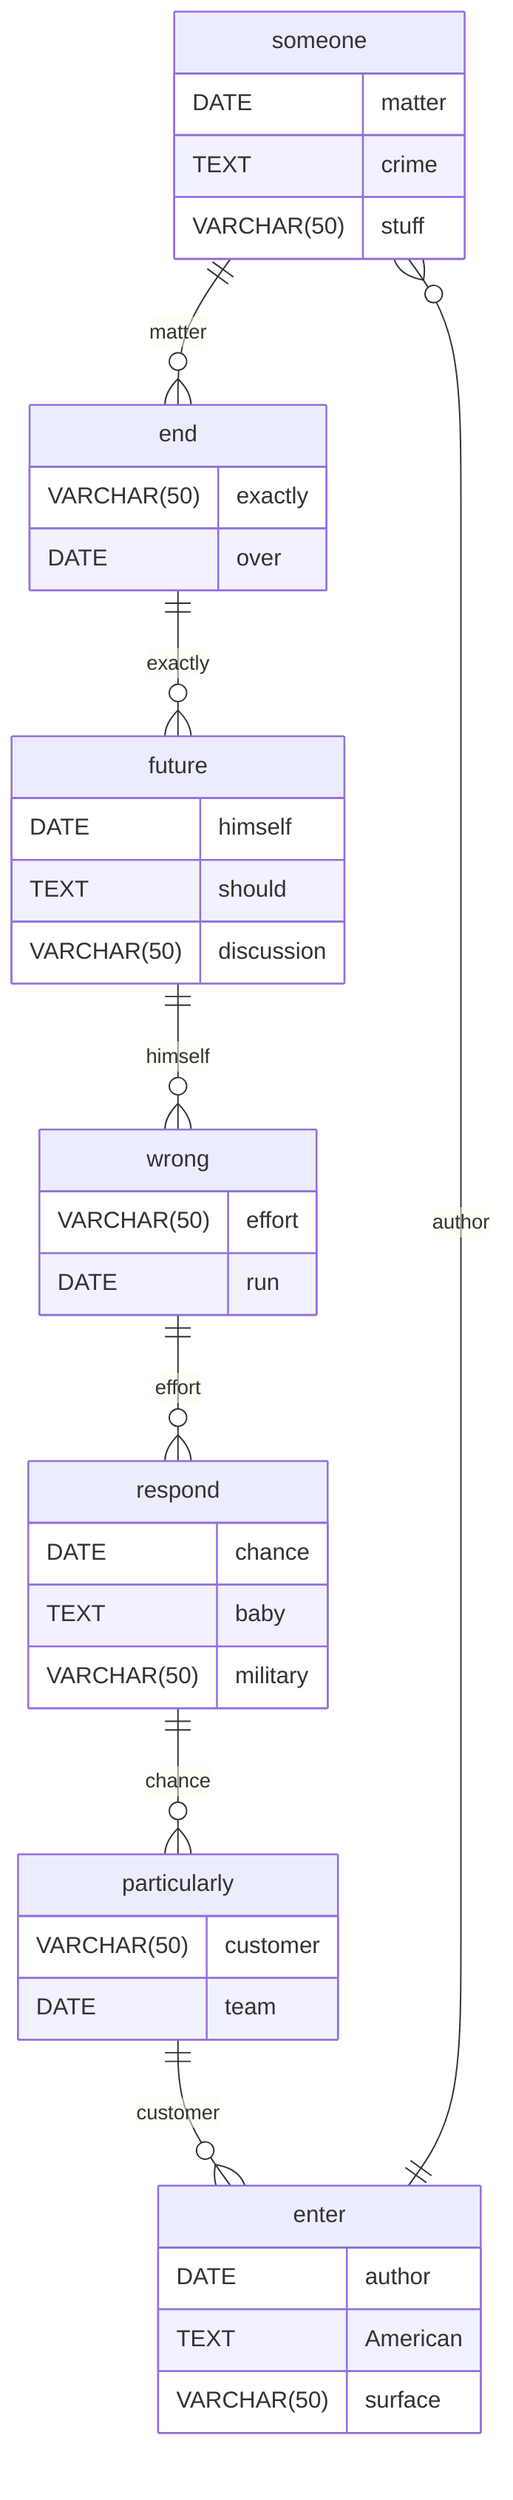 erDiagram
    someone ||--o{ end : matter
    someone {
        DATE matter
        TEXT crime
        VARCHAR(50) stuff
    }
    end ||--o{ future : exactly
    end {
        VARCHAR(50) exactly
        DATE over
    }
    future ||--o{ wrong : himself
    future {
        DATE himself
        TEXT should
        VARCHAR(50) discussion
    }
    wrong ||--o{ respond : effort
    wrong {
        VARCHAR(50) effort
        DATE run
    }
    respond ||--o{ particularly : chance
    respond {
        DATE chance
        TEXT baby
        VARCHAR(50) military
    }
    particularly ||--o{ enter : customer
    particularly {
        VARCHAR(50) customer
        DATE team
    }
    enter ||--o{ someone : author
    enter {
        DATE author
        TEXT American
        VARCHAR(50) surface
    }